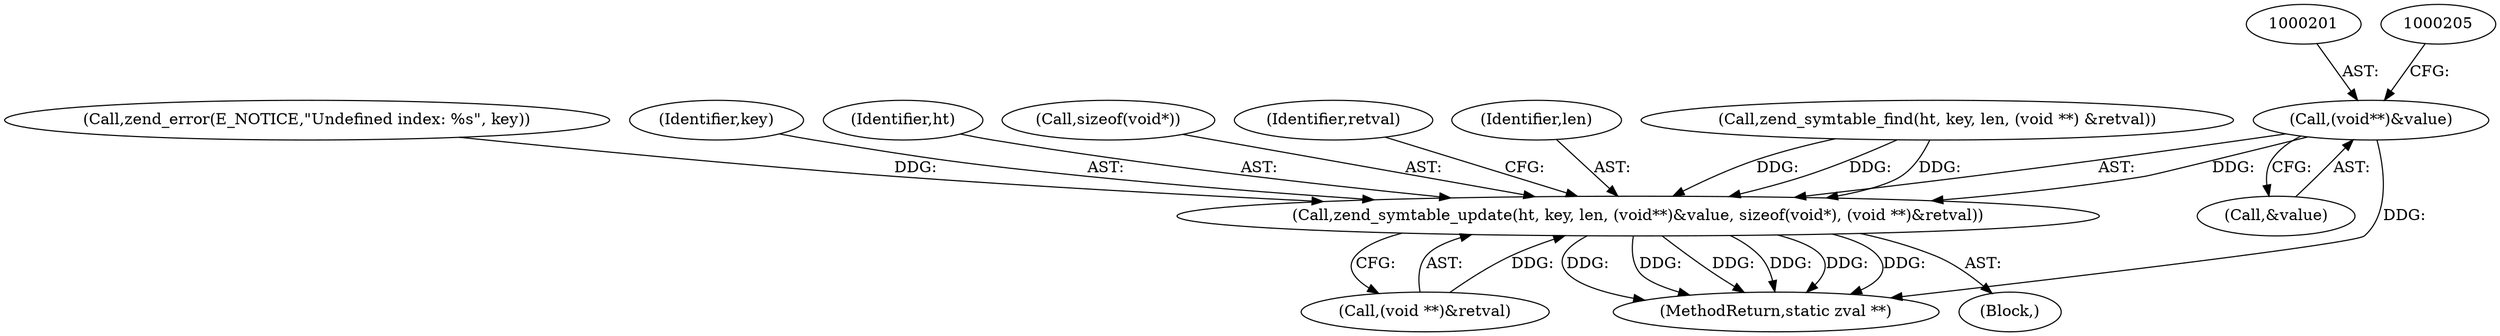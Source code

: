 digraph "0_php-src_ecb7f58a069be0dec4a6131b6351a761f808f22e?w=1_0@pointer" {
"1000200" [label="(Call,(void**)&value)"];
"1000196" [label="(Call,zend_symtable_update(ht, key, len, (void**)&value, sizeof(void*), (void **)&retval))"];
"1000200" [label="(Call,(void**)&value)"];
"1000206" [label="(Call,(void **)&retval)"];
"1000187" [label="(Call,zend_error(E_NOTICE,\"Undefined index: %s\", key))"];
"1000198" [label="(Identifier,key)"];
"1000321" [label="(MethodReturn,static zval **)"];
"1000197" [label="(Identifier,ht)"];
"1000204" [label="(Call,sizeof(void*))"];
"1000211" [label="(Identifier,retval)"];
"1000199" [label="(Identifier,len)"];
"1000202" [label="(Call,&value)"];
"1000160" [label="(Call,zend_symtable_find(ht, key, len, (void **) &retval))"];
"1000196" [label="(Call,zend_symtable_update(ht, key, len, (void**)&value, sizeof(void*), (void **)&retval))"];
"1000192" [label="(Block,)"];
"1000200" -> "1000196"  [label="AST: "];
"1000200" -> "1000202"  [label="CFG: "];
"1000201" -> "1000200"  [label="AST: "];
"1000202" -> "1000200"  [label="AST: "];
"1000205" -> "1000200"  [label="CFG: "];
"1000200" -> "1000321"  [label="DDG: "];
"1000200" -> "1000196"  [label="DDG: "];
"1000196" -> "1000192"  [label="AST: "];
"1000196" -> "1000206"  [label="CFG: "];
"1000197" -> "1000196"  [label="AST: "];
"1000198" -> "1000196"  [label="AST: "];
"1000199" -> "1000196"  [label="AST: "];
"1000204" -> "1000196"  [label="AST: "];
"1000206" -> "1000196"  [label="AST: "];
"1000211" -> "1000196"  [label="CFG: "];
"1000196" -> "1000321"  [label="DDG: "];
"1000196" -> "1000321"  [label="DDG: "];
"1000196" -> "1000321"  [label="DDG: "];
"1000196" -> "1000321"  [label="DDG: "];
"1000196" -> "1000321"  [label="DDG: "];
"1000196" -> "1000321"  [label="DDG: "];
"1000160" -> "1000196"  [label="DDG: "];
"1000160" -> "1000196"  [label="DDG: "];
"1000160" -> "1000196"  [label="DDG: "];
"1000187" -> "1000196"  [label="DDG: "];
"1000206" -> "1000196"  [label="DDG: "];
}
